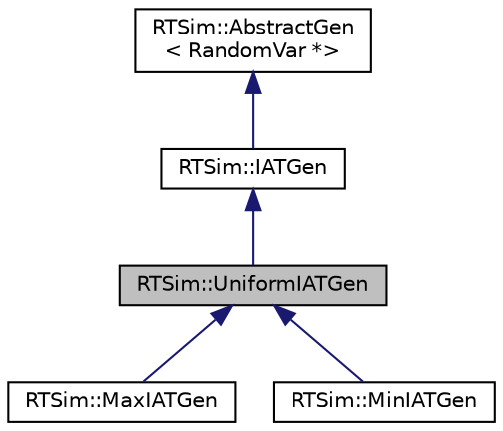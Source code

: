 digraph "RTSim::UniformIATGen"
{
  edge [fontname="Helvetica",fontsize="10",labelfontname="Helvetica",labelfontsize="10"];
  node [fontname="Helvetica",fontsize="10",shape=record];
  Node0 [label="RTSim::UniformIATGen",height=0.2,width=0.4,color="black", fillcolor="grey75", style="filled", fontcolor="black"];
  Node1 -> Node0 [dir="back",color="midnightblue",fontsize="10",style="solid",fontname="Helvetica"];
  Node1 [label="RTSim::IATGen",height=0.2,width=0.4,color="black", fillcolor="white", style="filled",URL="$classRTSim_1_1IATGen.html"];
  Node2 -> Node1 [dir="back",color="midnightblue",fontsize="10",style="solid",fontname="Helvetica"];
  Node2 [label="RTSim::AbstractGen\l\< RandomVar *\>",height=0.2,width=0.4,color="black", fillcolor="white", style="filled",URL="$classRTSim_1_1AbstractGen.html"];
  Node0 -> Node3 [dir="back",color="midnightblue",fontsize="10",style="solid",fontname="Helvetica"];
  Node3 [label="RTSim::MaxIATGen",height=0.2,width=0.4,color="black", fillcolor="white", style="filled",URL="$classRTSim_1_1MaxIATGen.html"];
  Node0 -> Node4 [dir="back",color="midnightblue",fontsize="10",style="solid",fontname="Helvetica"];
  Node4 [label="RTSim::MinIATGen",height=0.2,width=0.4,color="black", fillcolor="white", style="filled",URL="$classRTSim_1_1MinIATGen.html"];
}
